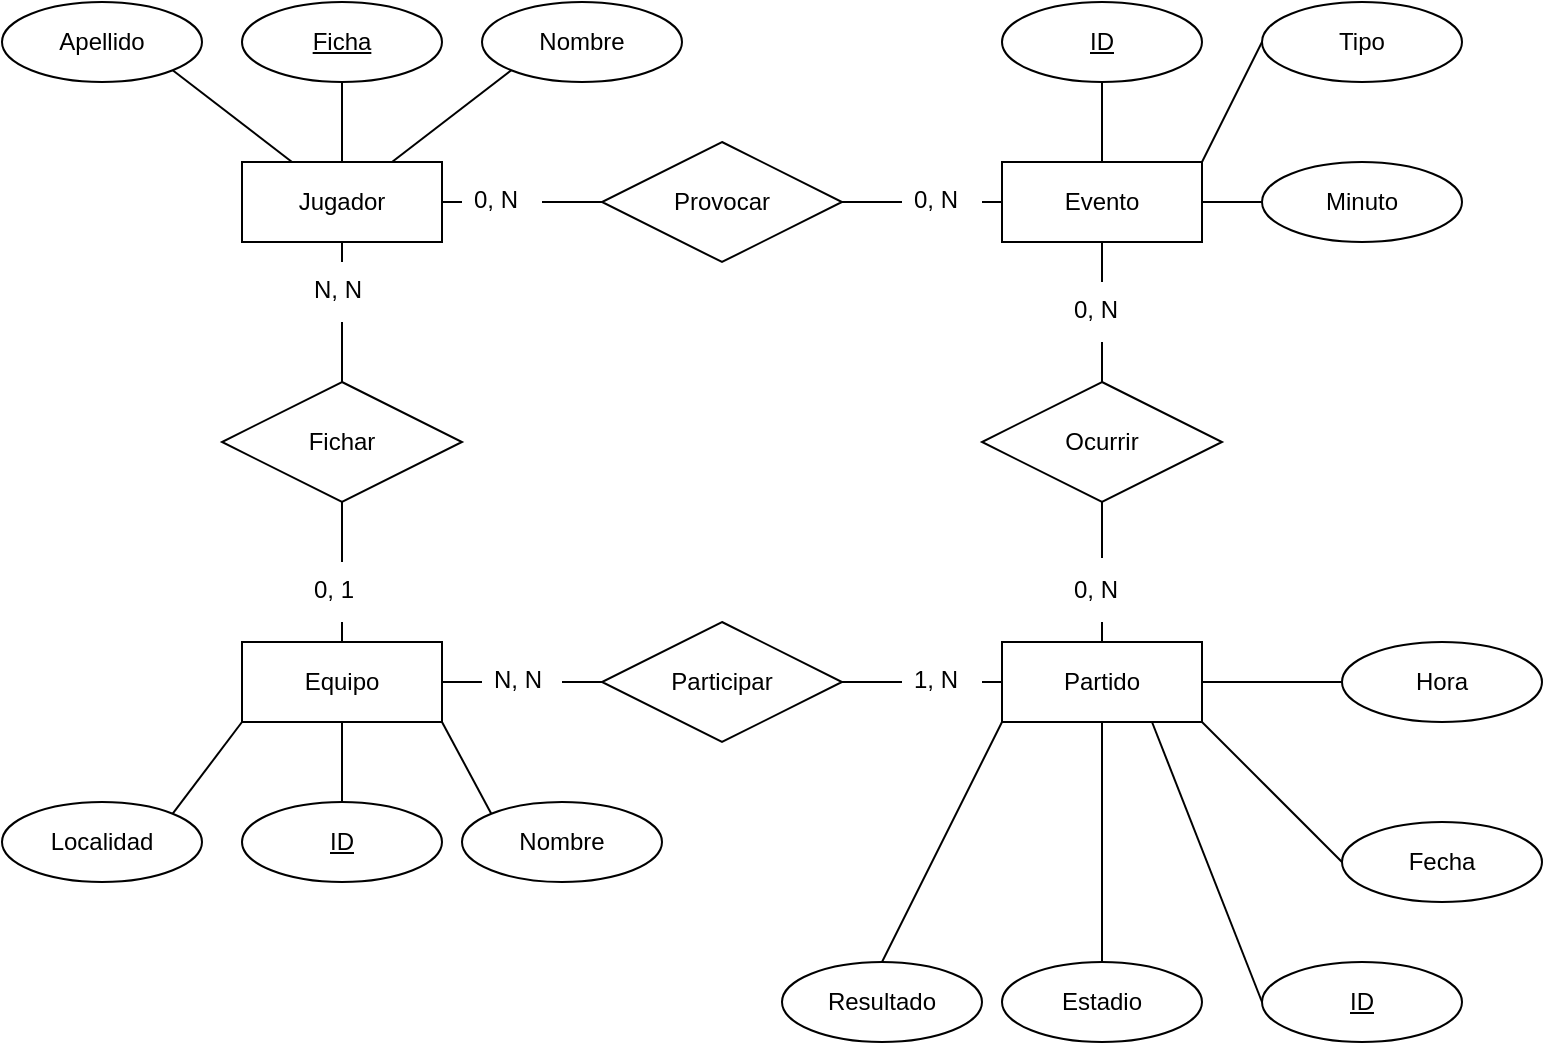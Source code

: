 <mxfile version="22.0.4" type="github">
  <diagram name="Página-1" id="kpMu6ErjYtjXiAjzQxuT">
    <mxGraphModel dx="1434" dy="782" grid="1" gridSize="10" guides="1" tooltips="1" connect="1" arrows="1" fold="1" page="1" pageScale="1" pageWidth="827" pageHeight="1169" math="0" shadow="0">
      <root>
        <mxCell id="0" />
        <mxCell id="1" parent="0" />
        <mxCell id="grHtKXQzRohqxR9XQCwC-1" value="Jugador" style="whiteSpace=wrap;html=1;align=center;" vertex="1" parent="1">
          <mxGeometry x="130" y="200" width="100" height="40" as="geometry" />
        </mxCell>
        <mxCell id="grHtKXQzRohqxR9XQCwC-2" value="Ficha" style="ellipse;whiteSpace=wrap;html=1;align=center;fontStyle=4;" vertex="1" parent="1">
          <mxGeometry x="130" y="120" width="100" height="40" as="geometry" />
        </mxCell>
        <mxCell id="grHtKXQzRohqxR9XQCwC-3" value="Nombre" style="ellipse;whiteSpace=wrap;html=1;align=center;" vertex="1" parent="1">
          <mxGeometry x="250" y="120" width="100" height="40" as="geometry" />
        </mxCell>
        <mxCell id="grHtKXQzRohqxR9XQCwC-4" value="Apellido" style="ellipse;whiteSpace=wrap;html=1;align=center;" vertex="1" parent="1">
          <mxGeometry x="10" y="120" width="100" height="40" as="geometry" />
        </mxCell>
        <mxCell id="grHtKXQzRohqxR9XQCwC-5" value="Equipo" style="whiteSpace=wrap;html=1;align=center;" vertex="1" parent="1">
          <mxGeometry x="130" y="440" width="100" height="40" as="geometry" />
        </mxCell>
        <mxCell id="grHtKXQzRohqxR9XQCwC-6" value="ID" style="ellipse;whiteSpace=wrap;html=1;align=center;fontStyle=4;" vertex="1" parent="1">
          <mxGeometry x="130" y="520" width="100" height="40" as="geometry" />
        </mxCell>
        <mxCell id="grHtKXQzRohqxR9XQCwC-7" value="Nombre" style="ellipse;whiteSpace=wrap;html=1;align=center;" vertex="1" parent="1">
          <mxGeometry x="240" y="520" width="100" height="40" as="geometry" />
        </mxCell>
        <mxCell id="grHtKXQzRohqxR9XQCwC-8" value="Localidad" style="ellipse;whiteSpace=wrap;html=1;align=center;" vertex="1" parent="1">
          <mxGeometry x="10" y="520" width="100" height="40" as="geometry" />
        </mxCell>
        <mxCell id="grHtKXQzRohqxR9XQCwC-9" value="Fichar" style="shape=rhombus;perimeter=rhombusPerimeter;whiteSpace=wrap;html=1;align=center;" vertex="1" parent="1">
          <mxGeometry x="120" y="310" width="120" height="60" as="geometry" />
        </mxCell>
        <mxCell id="grHtKXQzRohqxR9XQCwC-10" value="0, 1" style="text;strokeColor=none;fillColor=none;spacingLeft=4;spacingRight=4;overflow=hidden;rotatable=0;points=[[0,0.5],[1,0.5]];portConstraint=eastwest;fontSize=12;whiteSpace=wrap;html=1;" vertex="1" parent="1">
          <mxGeometry x="160" y="400" width="40" height="30" as="geometry" />
        </mxCell>
        <mxCell id="grHtKXQzRohqxR9XQCwC-11" value="N, N" style="text;strokeColor=none;fillColor=none;spacingLeft=4;spacingRight=4;overflow=hidden;rotatable=0;points=[[0,0.5],[1,0.5]];portConstraint=eastwest;fontSize=12;whiteSpace=wrap;html=1;" vertex="1" parent="1">
          <mxGeometry x="160" y="250" width="40" height="30" as="geometry" />
        </mxCell>
        <mxCell id="grHtKXQzRohqxR9XQCwC-12" value="" style="endArrow=none;html=1;rounded=0;exitX=0.5;exitY=0;exitDx=0;exitDy=0;entryX=0.5;entryY=1;entryDx=0;entryDy=0;entryPerimeter=0;" edge="1" parent="1" source="grHtKXQzRohqxR9XQCwC-5" target="grHtKXQzRohqxR9XQCwC-10">
          <mxGeometry relative="1" as="geometry">
            <mxPoint x="330" y="400" as="sourcePoint" />
            <mxPoint x="490" y="400" as="targetPoint" />
          </mxGeometry>
        </mxCell>
        <mxCell id="grHtKXQzRohqxR9XQCwC-13" value="" style="endArrow=none;html=1;rounded=0;exitX=0.5;exitY=0;exitDx=0;exitDy=0;exitPerimeter=0;entryX=0.5;entryY=1;entryDx=0;entryDy=0;" edge="1" parent="1" source="grHtKXQzRohqxR9XQCwC-10" target="grHtKXQzRohqxR9XQCwC-9">
          <mxGeometry relative="1" as="geometry">
            <mxPoint x="330" y="400" as="sourcePoint" />
            <mxPoint x="490" y="400" as="targetPoint" />
          </mxGeometry>
        </mxCell>
        <mxCell id="grHtKXQzRohqxR9XQCwC-14" value="" style="endArrow=none;html=1;rounded=0;exitX=0.5;exitY=0;exitDx=0;exitDy=0;entryX=0.5;entryY=1;entryDx=0;entryDy=0;entryPerimeter=0;" edge="1" parent="1" source="grHtKXQzRohqxR9XQCwC-9" target="grHtKXQzRohqxR9XQCwC-11">
          <mxGeometry relative="1" as="geometry">
            <mxPoint x="330" y="400" as="sourcePoint" />
            <mxPoint x="490" y="400" as="targetPoint" />
          </mxGeometry>
        </mxCell>
        <mxCell id="grHtKXQzRohqxR9XQCwC-15" value="" style="endArrow=none;html=1;rounded=0;exitX=0.5;exitY=1;exitDx=0;exitDy=0;entryX=0.5;entryY=0;entryDx=0;entryDy=0;entryPerimeter=0;" edge="1" parent="1" source="grHtKXQzRohqxR9XQCwC-1" target="grHtKXQzRohqxR9XQCwC-11">
          <mxGeometry relative="1" as="geometry">
            <mxPoint x="330" y="400" as="sourcePoint" />
            <mxPoint x="490" y="400" as="targetPoint" />
          </mxGeometry>
        </mxCell>
        <mxCell id="grHtKXQzRohqxR9XQCwC-16" value="Partido" style="whiteSpace=wrap;html=1;align=center;" vertex="1" parent="1">
          <mxGeometry x="510" y="440" width="100" height="40" as="geometry" />
        </mxCell>
        <mxCell id="grHtKXQzRohqxR9XQCwC-17" value="ID" style="ellipse;whiteSpace=wrap;html=1;align=center;fontStyle=4;" vertex="1" parent="1">
          <mxGeometry x="640" y="600" width="100" height="40" as="geometry" />
        </mxCell>
        <mxCell id="grHtKXQzRohqxR9XQCwC-18" value="Fecha" style="ellipse;whiteSpace=wrap;html=1;align=center;" vertex="1" parent="1">
          <mxGeometry x="680" y="530" width="100" height="40" as="geometry" />
        </mxCell>
        <mxCell id="grHtKXQzRohqxR9XQCwC-19" value="Estadio" style="ellipse;whiteSpace=wrap;html=1;align=center;" vertex="1" parent="1">
          <mxGeometry x="510" y="600" width="100" height="40" as="geometry" />
        </mxCell>
        <mxCell id="grHtKXQzRohqxR9XQCwC-20" value="Resultado" style="ellipse;whiteSpace=wrap;html=1;align=center;" vertex="1" parent="1">
          <mxGeometry x="400" y="600" width="100" height="40" as="geometry" />
        </mxCell>
        <mxCell id="grHtKXQzRohqxR9XQCwC-21" value="Participar" style="shape=rhombus;perimeter=rhombusPerimeter;whiteSpace=wrap;html=1;align=center;" vertex="1" parent="1">
          <mxGeometry x="310" y="430" width="120" height="60" as="geometry" />
        </mxCell>
        <mxCell id="grHtKXQzRohqxR9XQCwC-22" value="Hora" style="ellipse;whiteSpace=wrap;html=1;align=center;" vertex="1" parent="1">
          <mxGeometry x="680" y="440" width="100" height="40" as="geometry" />
        </mxCell>
        <mxCell id="grHtKXQzRohqxR9XQCwC-23" value="Ocurrir" style="shape=rhombus;perimeter=rhombusPerimeter;whiteSpace=wrap;html=1;align=center;" vertex="1" parent="1">
          <mxGeometry x="500" y="310" width="120" height="60" as="geometry" />
        </mxCell>
        <mxCell id="grHtKXQzRohqxR9XQCwC-24" value="Evento" style="whiteSpace=wrap;html=1;align=center;" vertex="1" parent="1">
          <mxGeometry x="510" y="200" width="100" height="40" as="geometry" />
        </mxCell>
        <mxCell id="grHtKXQzRohqxR9XQCwC-25" value="ID" style="ellipse;whiteSpace=wrap;html=1;align=center;fontStyle=4;" vertex="1" parent="1">
          <mxGeometry x="510" y="120" width="100" height="40" as="geometry" />
        </mxCell>
        <mxCell id="grHtKXQzRohqxR9XQCwC-26" value="Minuto" style="ellipse;whiteSpace=wrap;html=1;align=center;" vertex="1" parent="1">
          <mxGeometry x="640" y="200" width="100" height="40" as="geometry" />
        </mxCell>
        <mxCell id="grHtKXQzRohqxR9XQCwC-27" value="Tipo" style="ellipse;whiteSpace=wrap;html=1;align=center;" vertex="1" parent="1">
          <mxGeometry x="640" y="120" width="100" height="40" as="geometry" />
        </mxCell>
        <mxCell id="grHtKXQzRohqxR9XQCwC-28" value="Provocar" style="shape=rhombus;perimeter=rhombusPerimeter;whiteSpace=wrap;html=1;align=center;" vertex="1" parent="1">
          <mxGeometry x="310" y="190" width="120" height="60" as="geometry" />
        </mxCell>
        <mxCell id="grHtKXQzRohqxR9XQCwC-29" value="0, N" style="text;strokeColor=none;fillColor=none;spacingLeft=4;spacingRight=4;overflow=hidden;rotatable=0;points=[[0,0.5],[1,0.5]];portConstraint=eastwest;fontSize=12;whiteSpace=wrap;html=1;" vertex="1" parent="1">
          <mxGeometry x="460" y="205" width="40" height="30" as="geometry" />
        </mxCell>
        <mxCell id="grHtKXQzRohqxR9XQCwC-30" value="0, N" style="text;strokeColor=none;fillColor=none;spacingLeft=4;spacingRight=4;overflow=hidden;rotatable=0;points=[[0,0.5],[1,0.5]];portConstraint=eastwest;fontSize=12;whiteSpace=wrap;html=1;" vertex="1" parent="1">
          <mxGeometry x="240" y="205" width="40" height="30" as="geometry" />
        </mxCell>
        <mxCell id="grHtKXQzRohqxR9XQCwC-31" value="0, N" style="text;strokeColor=none;fillColor=none;spacingLeft=4;spacingRight=4;overflow=hidden;rotatable=0;points=[[0,0.5],[1,0.5]];portConstraint=eastwest;fontSize=12;whiteSpace=wrap;html=1;" vertex="1" parent="1">
          <mxGeometry x="540" y="260" width="40" height="30" as="geometry" />
        </mxCell>
        <mxCell id="grHtKXQzRohqxR9XQCwC-32" value="0, N" style="text;strokeColor=none;fillColor=none;spacingLeft=4;spacingRight=4;overflow=hidden;rotatable=0;points=[[0,0.5],[1,0.5]];portConstraint=eastwest;fontSize=12;whiteSpace=wrap;html=1;" vertex="1" parent="1">
          <mxGeometry x="540" y="400" width="40" height="30" as="geometry" />
        </mxCell>
        <mxCell id="grHtKXQzRohqxR9XQCwC-33" value="1, N" style="text;strokeColor=none;fillColor=none;spacingLeft=4;spacingRight=4;overflow=hidden;rotatable=0;points=[[0,0.5],[1,0.5]];portConstraint=eastwest;fontSize=12;whiteSpace=wrap;html=1;" vertex="1" parent="1">
          <mxGeometry x="460" y="445" width="40" height="30" as="geometry" />
        </mxCell>
        <mxCell id="grHtKXQzRohqxR9XQCwC-34" value="N, N" style="text;strokeColor=none;fillColor=none;spacingLeft=4;spacingRight=4;overflow=hidden;rotatable=0;points=[[0,0.5],[1,0.5]];portConstraint=eastwest;fontSize=12;whiteSpace=wrap;html=1;" vertex="1" parent="1">
          <mxGeometry x="250" y="445" width="40" height="30" as="geometry" />
        </mxCell>
        <mxCell id="grHtKXQzRohqxR9XQCwC-35" value="" style="endArrow=none;html=1;rounded=0;exitX=1;exitY=0.5;exitDx=0;exitDy=0;entryX=0;entryY=0.5;entryDx=0;entryDy=0;" edge="1" parent="1" source="grHtKXQzRohqxR9XQCwC-5" target="grHtKXQzRohqxR9XQCwC-34">
          <mxGeometry relative="1" as="geometry">
            <mxPoint x="330" y="350" as="sourcePoint" />
            <mxPoint x="490" y="350" as="targetPoint" />
          </mxGeometry>
        </mxCell>
        <mxCell id="grHtKXQzRohqxR9XQCwC-36" value="" style="endArrow=none;html=1;rounded=0;exitX=1;exitY=0.5;exitDx=0;exitDy=0;entryX=0;entryY=0.5;entryDx=0;entryDy=0;" edge="1" parent="1" source="grHtKXQzRohqxR9XQCwC-34" target="grHtKXQzRohqxR9XQCwC-21">
          <mxGeometry relative="1" as="geometry">
            <mxPoint x="330" y="350" as="sourcePoint" />
            <mxPoint x="490" y="350" as="targetPoint" />
          </mxGeometry>
        </mxCell>
        <mxCell id="grHtKXQzRohqxR9XQCwC-37" value="" style="endArrow=none;html=1;rounded=0;exitX=1;exitY=0.5;exitDx=0;exitDy=0;entryX=0;entryY=0.5;entryDx=0;entryDy=0;" edge="1" parent="1" source="grHtKXQzRohqxR9XQCwC-21" target="grHtKXQzRohqxR9XQCwC-33">
          <mxGeometry relative="1" as="geometry">
            <mxPoint x="340" y="360" as="sourcePoint" />
            <mxPoint x="500" y="360" as="targetPoint" />
          </mxGeometry>
        </mxCell>
        <mxCell id="grHtKXQzRohqxR9XQCwC-38" value="" style="endArrow=none;html=1;rounded=0;exitX=1;exitY=0.5;exitDx=0;exitDy=0;entryX=0;entryY=0.5;entryDx=0;entryDy=0;" edge="1" parent="1" source="grHtKXQzRohqxR9XQCwC-33" target="grHtKXQzRohqxR9XQCwC-16">
          <mxGeometry relative="1" as="geometry">
            <mxPoint x="350" y="370" as="sourcePoint" />
            <mxPoint x="510" y="370" as="targetPoint" />
          </mxGeometry>
        </mxCell>
        <mxCell id="grHtKXQzRohqxR9XQCwC-39" value="" style="endArrow=none;html=1;rounded=0;exitX=1;exitY=0.5;exitDx=0;exitDy=0;entryX=0;entryY=0.5;entryDx=0;entryDy=0;" edge="1" parent="1" source="grHtKXQzRohqxR9XQCwC-1" target="grHtKXQzRohqxR9XQCwC-30">
          <mxGeometry relative="1" as="geometry">
            <mxPoint x="360" y="380" as="sourcePoint" />
            <mxPoint x="520" y="380" as="targetPoint" />
          </mxGeometry>
        </mxCell>
        <mxCell id="grHtKXQzRohqxR9XQCwC-40" value="" style="endArrow=none;html=1;rounded=0;exitX=1;exitY=0.5;exitDx=0;exitDy=0;entryX=0;entryY=0.5;entryDx=0;entryDy=0;" edge="1" parent="1" source="grHtKXQzRohqxR9XQCwC-30" target="grHtKXQzRohqxR9XQCwC-28">
          <mxGeometry relative="1" as="geometry">
            <mxPoint x="370" y="390" as="sourcePoint" />
            <mxPoint x="530" y="390" as="targetPoint" />
          </mxGeometry>
        </mxCell>
        <mxCell id="grHtKXQzRohqxR9XQCwC-41" value="" style="endArrow=none;html=1;rounded=0;exitX=1;exitY=0.5;exitDx=0;exitDy=0;entryX=0;entryY=0.5;entryDx=0;entryDy=0;" edge="1" parent="1" source="grHtKXQzRohqxR9XQCwC-28" target="grHtKXQzRohqxR9XQCwC-29">
          <mxGeometry relative="1" as="geometry">
            <mxPoint x="380" y="400" as="sourcePoint" />
            <mxPoint x="540" y="400" as="targetPoint" />
          </mxGeometry>
        </mxCell>
        <mxCell id="grHtKXQzRohqxR9XQCwC-42" value="" style="endArrow=none;html=1;rounded=0;exitX=1;exitY=0.5;exitDx=0;exitDy=0;entryX=0;entryY=0.5;entryDx=0;entryDy=0;" edge="1" parent="1" source="grHtKXQzRohqxR9XQCwC-29" target="grHtKXQzRohqxR9XQCwC-24">
          <mxGeometry relative="1" as="geometry">
            <mxPoint x="390" y="410" as="sourcePoint" />
            <mxPoint x="550" y="410" as="targetPoint" />
          </mxGeometry>
        </mxCell>
        <mxCell id="grHtKXQzRohqxR9XQCwC-43" value="" style="endArrow=none;html=1;rounded=0;exitX=0.5;exitY=1;exitDx=0;exitDy=0;entryX=0.5;entryY=0;entryDx=0;entryDy=0;entryPerimeter=0;" edge="1" parent="1" source="grHtKXQzRohqxR9XQCwC-24" target="grHtKXQzRohqxR9XQCwC-31">
          <mxGeometry relative="1" as="geometry">
            <mxPoint x="400" y="380" as="sourcePoint" />
            <mxPoint x="560" y="420" as="targetPoint" />
          </mxGeometry>
        </mxCell>
        <mxCell id="grHtKXQzRohqxR9XQCwC-44" value="" style="endArrow=none;html=1;rounded=0;exitX=0.5;exitY=0;exitDx=0;exitDy=0;entryX=0.5;entryY=1;entryDx=0;entryDy=0;entryPerimeter=0;" edge="1" parent="1" source="grHtKXQzRohqxR9XQCwC-23" target="grHtKXQzRohqxR9XQCwC-31">
          <mxGeometry relative="1" as="geometry">
            <mxPoint x="410" y="430" as="sourcePoint" />
            <mxPoint x="570" y="430" as="targetPoint" />
          </mxGeometry>
        </mxCell>
        <mxCell id="grHtKXQzRohqxR9XQCwC-45" value="" style="endArrow=none;html=1;rounded=0;exitX=0.5;exitY=1;exitDx=0;exitDy=0;entryX=0.5;entryY=-0.067;entryDx=0;entryDy=0;entryPerimeter=0;" edge="1" parent="1" source="grHtKXQzRohqxR9XQCwC-23" target="grHtKXQzRohqxR9XQCwC-32">
          <mxGeometry relative="1" as="geometry">
            <mxPoint x="420" y="440" as="sourcePoint" />
            <mxPoint x="580" y="440" as="targetPoint" />
          </mxGeometry>
        </mxCell>
        <mxCell id="grHtKXQzRohqxR9XQCwC-46" value="" style="endArrow=none;html=1;rounded=0;exitX=0.5;exitY=0;exitDx=0;exitDy=0;entryX=0.5;entryY=1;entryDx=0;entryDy=0;entryPerimeter=0;" edge="1" parent="1" source="grHtKXQzRohqxR9XQCwC-16" target="grHtKXQzRohqxR9XQCwC-32">
          <mxGeometry relative="1" as="geometry">
            <mxPoint x="430" y="450" as="sourcePoint" />
            <mxPoint x="590" y="450" as="targetPoint" />
          </mxGeometry>
        </mxCell>
        <mxCell id="grHtKXQzRohqxR9XQCwC-47" value="" style="endArrow=none;html=1;rounded=0;exitX=0.5;exitY=1;exitDx=0;exitDy=0;entryX=0.5;entryY=0;entryDx=0;entryDy=0;" edge="1" parent="1" source="grHtKXQzRohqxR9XQCwC-2" target="grHtKXQzRohqxR9XQCwC-1">
          <mxGeometry relative="1" as="geometry">
            <mxPoint x="320" y="400" as="sourcePoint" />
            <mxPoint x="480" y="400" as="targetPoint" />
          </mxGeometry>
        </mxCell>
        <mxCell id="grHtKXQzRohqxR9XQCwC-48" value="" style="endArrow=none;html=1;rounded=0;exitX=0;exitY=1;exitDx=0;exitDy=0;entryX=0.75;entryY=0;entryDx=0;entryDy=0;" edge="1" parent="1" source="grHtKXQzRohqxR9XQCwC-3" target="grHtKXQzRohqxR9XQCwC-1">
          <mxGeometry relative="1" as="geometry">
            <mxPoint x="190" y="170" as="sourcePoint" />
            <mxPoint x="190" y="210" as="targetPoint" />
          </mxGeometry>
        </mxCell>
        <mxCell id="grHtKXQzRohqxR9XQCwC-49" value="" style="endArrow=none;html=1;rounded=0;exitX=1;exitY=1;exitDx=0;exitDy=0;entryX=0.25;entryY=0;entryDx=0;entryDy=0;" edge="1" parent="1" source="grHtKXQzRohqxR9XQCwC-4" target="grHtKXQzRohqxR9XQCwC-1">
          <mxGeometry relative="1" as="geometry">
            <mxPoint x="275" y="164" as="sourcePoint" />
            <mxPoint x="215" y="210" as="targetPoint" />
          </mxGeometry>
        </mxCell>
        <mxCell id="grHtKXQzRohqxR9XQCwC-50" value="" style="endArrow=none;html=1;rounded=0;exitX=0.5;exitY=0;exitDx=0;exitDy=0;entryX=0.5;entryY=1;entryDx=0;entryDy=0;" edge="1" parent="1" source="grHtKXQzRohqxR9XQCwC-6" target="grHtKXQzRohqxR9XQCwC-5">
          <mxGeometry relative="1" as="geometry">
            <mxPoint x="320" y="430" as="sourcePoint" />
            <mxPoint x="480" y="430" as="targetPoint" />
          </mxGeometry>
        </mxCell>
        <mxCell id="grHtKXQzRohqxR9XQCwC-51" value="" style="endArrow=none;html=1;rounded=0;exitX=0;exitY=1;exitDx=0;exitDy=0;entryX=1;entryY=0;entryDx=0;entryDy=0;" edge="1" parent="1" source="grHtKXQzRohqxR9XQCwC-5" target="grHtKXQzRohqxR9XQCwC-8">
          <mxGeometry relative="1" as="geometry">
            <mxPoint x="190" y="530" as="sourcePoint" />
            <mxPoint x="190" y="490" as="targetPoint" />
          </mxGeometry>
        </mxCell>
        <mxCell id="grHtKXQzRohqxR9XQCwC-52" value="" style="endArrow=none;html=1;rounded=0;exitX=0;exitY=0;exitDx=0;exitDy=0;entryX=1;entryY=1;entryDx=0;entryDy=0;" edge="1" parent="1" source="grHtKXQzRohqxR9XQCwC-7" target="grHtKXQzRohqxR9XQCwC-5">
          <mxGeometry relative="1" as="geometry">
            <mxPoint x="200" y="540" as="sourcePoint" />
            <mxPoint x="200" y="500" as="targetPoint" />
          </mxGeometry>
        </mxCell>
        <mxCell id="grHtKXQzRohqxR9XQCwC-53" value="" style="endArrow=none;html=1;rounded=0;exitX=0;exitY=1;exitDx=0;exitDy=0;entryX=0.5;entryY=0;entryDx=0;entryDy=0;" edge="1" parent="1" source="grHtKXQzRohqxR9XQCwC-16" target="grHtKXQzRohqxR9XQCwC-20">
          <mxGeometry relative="1" as="geometry">
            <mxPoint x="210" y="550" as="sourcePoint" />
            <mxPoint x="210" y="510" as="targetPoint" />
          </mxGeometry>
        </mxCell>
        <mxCell id="grHtKXQzRohqxR9XQCwC-54" value="" style="endArrow=none;html=1;rounded=0;exitX=0.5;exitY=1;exitDx=0;exitDy=0;entryX=0.5;entryY=0;entryDx=0;entryDy=0;" edge="1" parent="1" source="grHtKXQzRohqxR9XQCwC-16" target="grHtKXQzRohqxR9XQCwC-19">
          <mxGeometry relative="1" as="geometry">
            <mxPoint x="220" y="560" as="sourcePoint" />
            <mxPoint x="220" y="520" as="targetPoint" />
          </mxGeometry>
        </mxCell>
        <mxCell id="grHtKXQzRohqxR9XQCwC-55" value="" style="endArrow=none;html=1;rounded=0;exitX=0.75;exitY=1;exitDx=0;exitDy=0;entryX=0;entryY=0.5;entryDx=0;entryDy=0;" edge="1" parent="1" source="grHtKXQzRohqxR9XQCwC-16" target="grHtKXQzRohqxR9XQCwC-17">
          <mxGeometry relative="1" as="geometry">
            <mxPoint x="230" y="570" as="sourcePoint" />
            <mxPoint x="230" y="530" as="targetPoint" />
          </mxGeometry>
        </mxCell>
        <mxCell id="grHtKXQzRohqxR9XQCwC-56" value="" style="endArrow=none;html=1;rounded=0;exitX=1;exitY=1;exitDx=0;exitDy=0;entryX=0;entryY=0.5;entryDx=0;entryDy=0;" edge="1" parent="1" source="grHtKXQzRohqxR9XQCwC-16" target="grHtKXQzRohqxR9XQCwC-18">
          <mxGeometry relative="1" as="geometry">
            <mxPoint x="240" y="580" as="sourcePoint" />
            <mxPoint x="240" y="540" as="targetPoint" />
          </mxGeometry>
        </mxCell>
        <mxCell id="grHtKXQzRohqxR9XQCwC-57" value="" style="endArrow=none;html=1;rounded=0;exitX=1;exitY=0.5;exitDx=0;exitDy=0;entryX=0;entryY=0.5;entryDx=0;entryDy=0;" edge="1" parent="1" source="grHtKXQzRohqxR9XQCwC-16" target="grHtKXQzRohqxR9XQCwC-22">
          <mxGeometry relative="1" as="geometry">
            <mxPoint x="250" y="590" as="sourcePoint" />
            <mxPoint x="250" y="550" as="targetPoint" />
          </mxGeometry>
        </mxCell>
        <mxCell id="grHtKXQzRohqxR9XQCwC-58" value="" style="endArrow=none;html=1;rounded=0;exitX=0.5;exitY=0;exitDx=0;exitDy=0;entryX=0.5;entryY=1;entryDx=0;entryDy=0;" edge="1" parent="1" source="grHtKXQzRohqxR9XQCwC-24" target="grHtKXQzRohqxR9XQCwC-25">
          <mxGeometry relative="1" as="geometry">
            <mxPoint x="260" y="600" as="sourcePoint" />
            <mxPoint x="260" y="560" as="targetPoint" />
          </mxGeometry>
        </mxCell>
        <mxCell id="grHtKXQzRohqxR9XQCwC-59" value="" style="endArrow=none;html=1;rounded=0;exitX=1;exitY=0;exitDx=0;exitDy=0;entryX=0;entryY=0.5;entryDx=0;entryDy=0;" edge="1" parent="1" source="grHtKXQzRohqxR9XQCwC-24" target="grHtKXQzRohqxR9XQCwC-27">
          <mxGeometry relative="1" as="geometry">
            <mxPoint x="270" y="610" as="sourcePoint" />
            <mxPoint x="270" y="570" as="targetPoint" />
          </mxGeometry>
        </mxCell>
        <mxCell id="grHtKXQzRohqxR9XQCwC-60" value="" style="endArrow=none;html=1;rounded=0;exitX=1;exitY=0.5;exitDx=0;exitDy=0;entryX=0;entryY=0.5;entryDx=0;entryDy=0;" edge="1" parent="1" source="grHtKXQzRohqxR9XQCwC-24" target="grHtKXQzRohqxR9XQCwC-26">
          <mxGeometry relative="1" as="geometry">
            <mxPoint x="280" y="620" as="sourcePoint" />
            <mxPoint x="280" y="580" as="targetPoint" />
          </mxGeometry>
        </mxCell>
      </root>
    </mxGraphModel>
  </diagram>
</mxfile>
